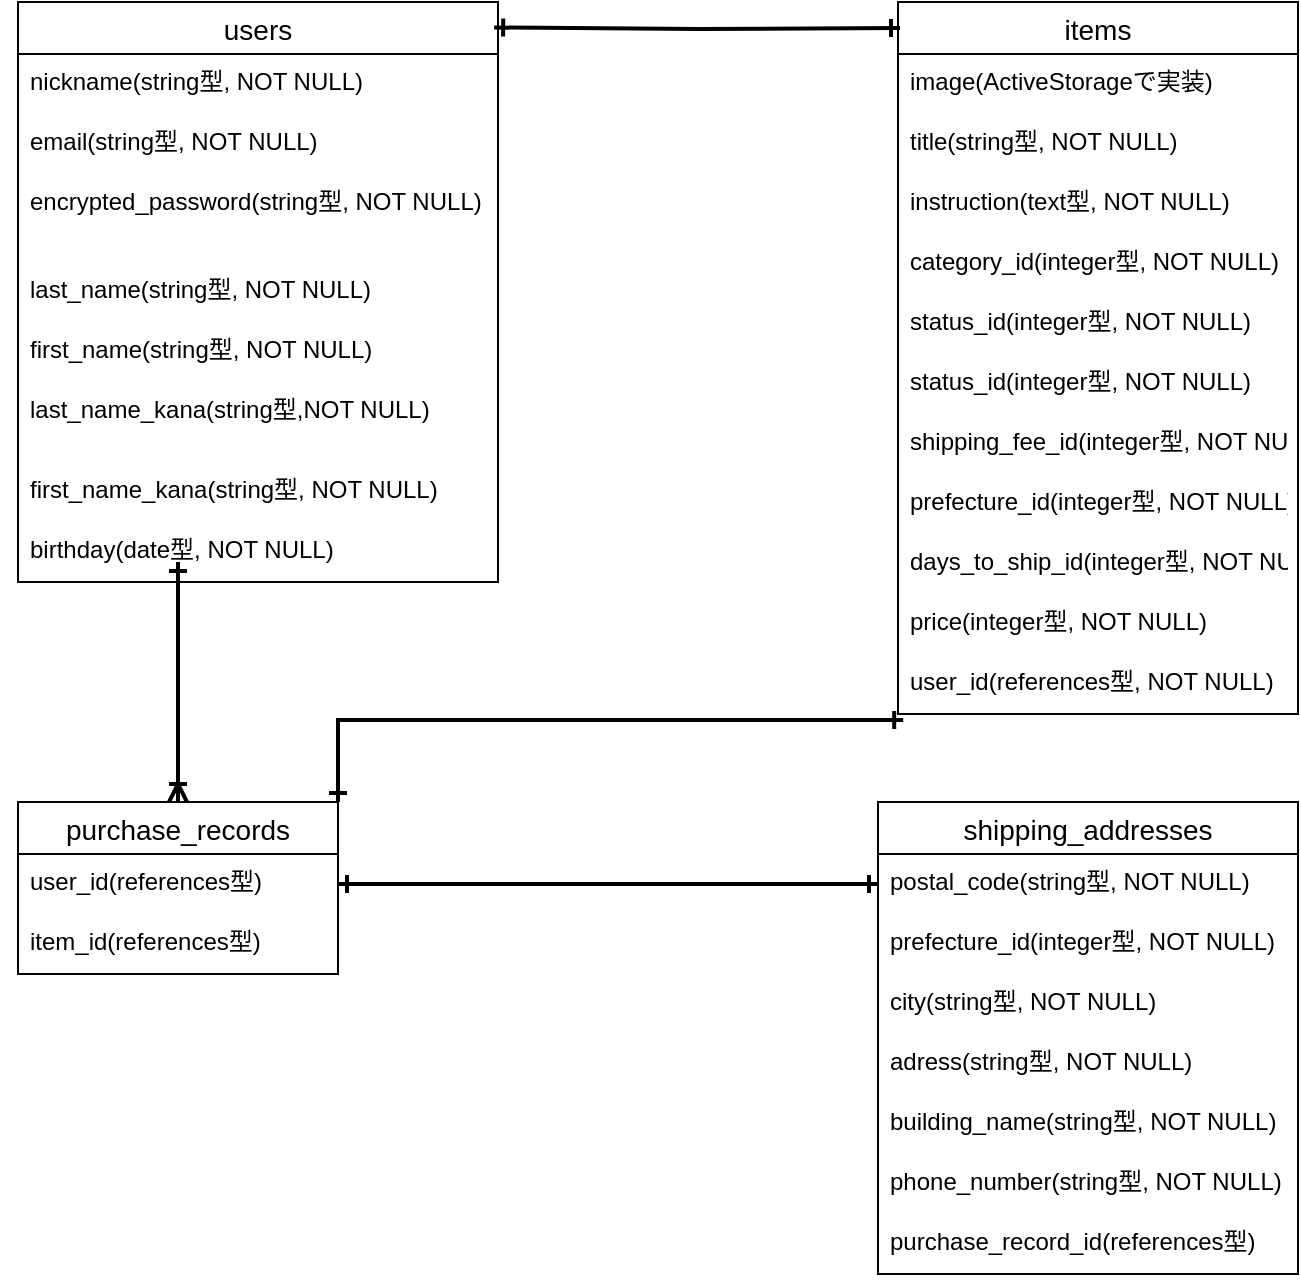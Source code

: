 <mxfile>
    <diagram id="cugueQXy4Ka1Vl9dfcgO" name="ページ1">
        <mxGraphModel dx="802" dy="635" grid="1" gridSize="10" guides="1" tooltips="1" connect="1" arrows="1" fold="1" page="1" pageScale="1" pageWidth="827" pageHeight="1169" math="0" shadow="0">
            <root>
                <mxCell id="0"/>
                <mxCell id="1" parent="0"/>
                <mxCell id="2" value="users" style="swimlane;fontStyle=0;childLayout=stackLayout;horizontal=1;startSize=26;horizontalStack=0;resizeParent=1;resizeParentMax=0;resizeLast=0;collapsible=1;marginBottom=0;align=center;fontSize=14;" vertex="1" parent="1">
                    <mxGeometry x="80" y="80" width="240" height="290" as="geometry">
                        <mxRectangle x="60" y="120" width="70" height="26" as="alternateBounds"/>
                    </mxGeometry>
                </mxCell>
                <mxCell id="3" value="nickname(string型, NOT NULL)" style="text;strokeColor=none;fillColor=none;spacingLeft=4;spacingRight=4;overflow=hidden;rotatable=0;points=[[0,0.5],[1,0.5]];portConstraint=eastwest;fontSize=12;" vertex="1" parent="2">
                    <mxGeometry y="26" width="240" height="30" as="geometry"/>
                </mxCell>
                <mxCell id="4" value="email(string型, NOT NULL)" style="text;strokeColor=none;fillColor=none;spacingLeft=4;spacingRight=4;overflow=hidden;rotatable=0;points=[[0,0.5],[1,0.5]];portConstraint=eastwest;fontSize=12;" vertex="1" parent="2">
                    <mxGeometry y="56" width="240" height="30" as="geometry"/>
                </mxCell>
                <mxCell id="5" value="encrypted_password(string型, NOT NULL)" style="text;strokeColor=none;fillColor=none;spacingLeft=4;spacingRight=4;overflow=hidden;rotatable=0;points=[[0,0.5],[1,0.5]];portConstraint=eastwest;fontSize=12;" vertex="1" parent="2">
                    <mxGeometry y="86" width="240" height="44" as="geometry"/>
                </mxCell>
                <mxCell id="11" value="last_name(string型, NOT NULL)" style="text;strokeColor=none;fillColor=none;spacingLeft=4;spacingRight=4;overflow=hidden;rotatable=0;points=[[0,0.5],[1,0.5]];portConstraint=eastwest;fontSize=12;" vertex="1" parent="2">
                    <mxGeometry y="130" width="240" height="30" as="geometry"/>
                </mxCell>
                <mxCell id="10" value="first_name(string型, NOT NULL)" style="text;strokeColor=none;fillColor=none;spacingLeft=4;spacingRight=4;overflow=hidden;rotatable=0;points=[[0,0.5],[1,0.5]];portConstraint=eastwest;fontSize=12;" vertex="1" parent="2">
                    <mxGeometry y="160" width="240" height="30" as="geometry"/>
                </mxCell>
                <mxCell id="13" value="last_name_kana(string型,NOT NULL)" style="text;strokeColor=none;fillColor=none;spacingLeft=4;spacingRight=4;overflow=hidden;rotatable=0;points=[[0,0.5],[1,0.5]];portConstraint=eastwest;fontSize=12;" vertex="1" parent="2">
                    <mxGeometry y="190" width="240" height="40" as="geometry"/>
                </mxCell>
                <mxCell id="14" value="first_name_kana(string型, NOT NULL)" style="text;strokeColor=none;fillColor=none;spacingLeft=4;spacingRight=4;overflow=hidden;rotatable=0;points=[[0,0.5],[1,0.5]];portConstraint=eastwest;fontSize=12;" vertex="1" parent="2">
                    <mxGeometry y="230" width="240" height="30" as="geometry"/>
                </mxCell>
                <mxCell id="15" value="birthday(date型, NOT NULL)" style="text;strokeColor=none;fillColor=none;spacingLeft=4;spacingRight=4;overflow=hidden;rotatable=0;points=[[0,0.5],[1,0.5]];portConstraint=eastwest;fontSize=12;" vertex="1" parent="2">
                    <mxGeometry y="260" width="240" height="30" as="geometry"/>
                </mxCell>
                <mxCell id="62" style="edgeStyle=orthogonalEdgeStyle;rounded=0;orthogonalLoop=1;jettySize=auto;html=1;exitX=0;exitY=0.5;exitDx=0;exitDy=0;strokeWidth=3;endArrow=ERone;endFill=0;entryX=0;entryY=0.5;entryDx=0;entryDy=0;" edge="1" parent="2" source="15" target="15">
                    <mxGeometry relative="1" as="geometry">
                        <mxPoint x="80" y="420" as="targetPoint"/>
                    </mxGeometry>
                </mxCell>
                <mxCell id="30" value="items" style="swimlane;fontStyle=0;childLayout=stackLayout;horizontal=1;startSize=26;horizontalStack=0;resizeParent=1;resizeParentMax=0;resizeLast=0;collapsible=1;marginBottom=0;align=center;fontSize=14;" vertex="1" parent="1">
                    <mxGeometry x="520" y="80" width="200" height="356" as="geometry"/>
                </mxCell>
                <mxCell id="31" value="image(ActiveStorageで実装)" style="text;strokeColor=none;fillColor=none;spacingLeft=4;spacingRight=4;overflow=hidden;rotatable=0;points=[[0,0.5],[1,0.5]];portConstraint=eastwest;fontSize=12;" vertex="1" parent="30">
                    <mxGeometry y="26" width="200" height="30" as="geometry"/>
                </mxCell>
                <mxCell id="32" value="title(string型, NOT NULL)" style="text;strokeColor=none;fillColor=none;spacingLeft=4;spacingRight=4;overflow=hidden;rotatable=0;points=[[0,0.5],[1,0.5]];portConstraint=eastwest;fontSize=12;" vertex="1" parent="30">
                    <mxGeometry y="56" width="200" height="30" as="geometry"/>
                </mxCell>
                <mxCell id="34" value="instruction(text型, NOT NULL)" style="text;strokeColor=none;fillColor=none;spacingLeft=4;spacingRight=4;overflow=hidden;rotatable=0;points=[[0,0.5],[1,0.5]];portConstraint=eastwest;fontSize=12;" vertex="1" parent="30">
                    <mxGeometry y="86" width="200" height="30" as="geometry"/>
                </mxCell>
                <mxCell id="33" value="category_id(integer型, NOT NULL)" style="text;strokeColor=none;fillColor=none;spacingLeft=4;spacingRight=4;overflow=hidden;rotatable=0;points=[[0,0.5],[1,0.5]];portConstraint=eastwest;fontSize=12;" vertex="1" parent="30">
                    <mxGeometry y="116" width="200" height="30" as="geometry"/>
                </mxCell>
                <mxCell id="76" value="status_id(integer型, NOT NULL)" style="text;strokeColor=none;fillColor=none;spacingLeft=4;spacingRight=4;overflow=hidden;rotatable=0;points=[[0,0.5],[1,0.5]];portConstraint=eastwest;fontSize=12;" vertex="1" parent="30">
                    <mxGeometry y="146" width="200" height="30" as="geometry"/>
                </mxCell>
                <mxCell id="36" value="status_id(integer型, NOT NULL)" style="text;strokeColor=none;fillColor=none;spacingLeft=4;spacingRight=4;overflow=hidden;rotatable=0;points=[[0,0.5],[1,0.5]];portConstraint=eastwest;fontSize=12;" vertex="1" parent="30">
                    <mxGeometry y="176" width="200" height="30" as="geometry"/>
                </mxCell>
                <mxCell id="35" value="shipping_fee_id(integer型, NOT NULL)" style="text;strokeColor=none;fillColor=none;spacingLeft=4;spacingRight=4;overflow=hidden;rotatable=0;points=[[0,0.5],[1,0.5]];portConstraint=eastwest;fontSize=12;" vertex="1" parent="30">
                    <mxGeometry y="206" width="200" height="30" as="geometry"/>
                </mxCell>
                <mxCell id="37" value="prefecture_id(integer型, NOT NULL)" style="text;strokeColor=none;fillColor=none;spacingLeft=4;spacingRight=4;overflow=hidden;rotatable=0;points=[[0,0.5],[1,0.5]];portConstraint=eastwest;fontSize=12;" vertex="1" parent="30">
                    <mxGeometry y="236" width="200" height="30" as="geometry"/>
                </mxCell>
                <mxCell id="38" value="days_to_ship_id(integer型, NOT NULL)" style="text;strokeColor=none;fillColor=none;spacingLeft=4;spacingRight=4;overflow=hidden;rotatable=0;points=[[0,0.5],[1,0.5]];portConstraint=eastwest;fontSize=12;" vertex="1" parent="30">
                    <mxGeometry y="266" width="200" height="30" as="geometry"/>
                </mxCell>
                <mxCell id="44" value="price(integer型, NOT NULL)" style="text;strokeColor=none;fillColor=none;spacingLeft=4;spacingRight=4;overflow=hidden;rotatable=0;points=[[0,0.5],[1,0.5]];portConstraint=eastwest;fontSize=12;" vertex="1" parent="30">
                    <mxGeometry y="296" width="200" height="30" as="geometry"/>
                </mxCell>
                <mxCell id="45" value="user_id(references型, NOT NULL)" style="text;strokeColor=none;fillColor=none;spacingLeft=4;spacingRight=4;overflow=hidden;rotatable=0;points=[[0,0.5],[1,0.5]];portConstraint=eastwest;fontSize=12;" vertex="1" parent="30">
                    <mxGeometry y="326" width="200" height="30" as="geometry"/>
                </mxCell>
                <mxCell id="72" style="edgeStyle=orthogonalEdgeStyle;rounded=0;orthogonalLoop=1;jettySize=auto;html=1;exitX=0.5;exitY=0;exitDx=0;exitDy=0;startArrow=ERoneToMany;startFill=0;endArrow=ERone;endFill=0;strokeWidth=2;" edge="1" parent="1" source="46">
                    <mxGeometry relative="1" as="geometry">
                        <mxPoint x="160" y="360" as="targetPoint"/>
                    </mxGeometry>
                </mxCell>
                <mxCell id="74" style="edgeStyle=orthogonalEdgeStyle;rounded=0;orthogonalLoop=1;jettySize=auto;html=1;exitX=1;exitY=0;exitDx=0;exitDy=0;entryX=0.013;entryY=1.1;entryDx=0;entryDy=0;entryPerimeter=0;startArrow=ERone;startFill=0;endArrow=ERone;endFill=0;strokeWidth=2;" edge="1" parent="1" source="46" target="45">
                    <mxGeometry relative="1" as="geometry"/>
                </mxCell>
                <mxCell id="46" value="purchase_records" style="swimlane;fontStyle=0;childLayout=stackLayout;horizontal=1;startSize=26;horizontalStack=0;resizeParent=1;resizeParentMax=0;resizeLast=0;collapsible=1;marginBottom=0;align=center;fontSize=14;" vertex="1" parent="1">
                    <mxGeometry x="80" y="480" width="160" height="86" as="geometry"/>
                </mxCell>
                <mxCell id="47" value="user_id(references型)" style="text;strokeColor=none;fillColor=none;spacingLeft=4;spacingRight=4;overflow=hidden;rotatable=0;points=[[0,0.5],[1,0.5]];portConstraint=eastwest;fontSize=12;" vertex="1" parent="46">
                    <mxGeometry y="26" width="160" height="30" as="geometry"/>
                </mxCell>
                <mxCell id="48" value="item_id(references型)" style="text;strokeColor=none;fillColor=none;spacingLeft=4;spacingRight=4;overflow=hidden;rotatable=0;points=[[0,0.5],[1,0.5]];portConstraint=eastwest;fontSize=12;" vertex="1" parent="46">
                    <mxGeometry y="56" width="160" height="30" as="geometry"/>
                </mxCell>
                <mxCell id="50" value="shipping_addresses" style="swimlane;fontStyle=0;childLayout=stackLayout;horizontal=1;startSize=26;horizontalStack=0;resizeParent=1;resizeParentMax=0;resizeLast=0;collapsible=1;marginBottom=0;align=center;fontSize=14;" vertex="1" parent="1">
                    <mxGeometry x="510" y="480" width="210" height="236" as="geometry"/>
                </mxCell>
                <mxCell id="51" value="postal_code(string型, NOT NULL)" style="text;strokeColor=none;fillColor=none;spacingLeft=4;spacingRight=4;overflow=hidden;rotatable=0;points=[[0,0.5],[1,0.5]];portConstraint=eastwest;fontSize=12;" vertex="1" parent="50">
                    <mxGeometry y="26" width="210" height="30" as="geometry"/>
                </mxCell>
                <mxCell id="52" value="prefecture_id(integer型, NOT NULL)" style="text;strokeColor=none;fillColor=none;spacingLeft=4;spacingRight=4;overflow=hidden;rotatable=0;points=[[0,0.5],[1,0.5]];portConstraint=eastwest;fontSize=12;" vertex="1" parent="50">
                    <mxGeometry y="56" width="210" height="30" as="geometry"/>
                </mxCell>
                <mxCell id="57" value="city(string型, NOT NULL)" style="text;strokeColor=none;fillColor=none;spacingLeft=4;spacingRight=4;overflow=hidden;rotatable=0;points=[[0,0.5],[1,0.5]];portConstraint=eastwest;fontSize=12;" vertex="1" parent="50">
                    <mxGeometry y="86" width="210" height="30" as="geometry"/>
                </mxCell>
                <mxCell id="55" value="adress(string型, NOT NULL)" style="text;strokeColor=none;fillColor=none;spacingLeft=4;spacingRight=4;overflow=hidden;rotatable=0;points=[[0,0.5],[1,0.5]];portConstraint=eastwest;fontSize=12;" vertex="1" parent="50">
                    <mxGeometry y="116" width="210" height="30" as="geometry"/>
                </mxCell>
                <mxCell id="56" value="building_name(string型, NOT NULL)" style="text;strokeColor=none;fillColor=none;spacingLeft=4;spacingRight=4;overflow=hidden;rotatable=0;points=[[0,0.5],[1,0.5]];portConstraint=eastwest;fontSize=12;" vertex="1" parent="50">
                    <mxGeometry y="146" width="210" height="30" as="geometry"/>
                </mxCell>
                <mxCell id="54" value="phone_number(string型, NOT NULL)" style="text;strokeColor=none;fillColor=none;spacingLeft=4;spacingRight=4;overflow=hidden;rotatable=0;points=[[0,0.5],[1,0.5]];portConstraint=eastwest;fontSize=12;" vertex="1" parent="50">
                    <mxGeometry y="176" width="210" height="30" as="geometry"/>
                </mxCell>
                <mxCell id="53" value="purchase_record_id(references型)" style="text;strokeColor=none;fillColor=none;spacingLeft=4;spacingRight=4;overflow=hidden;rotatable=0;points=[[0,0.5],[1,0.5]];portConstraint=eastwest;fontSize=12;" vertex="1" parent="50">
                    <mxGeometry y="206" width="210" height="30" as="geometry"/>
                </mxCell>
                <mxCell id="64" style="edgeStyle=orthogonalEdgeStyle;orthogonalLoop=1;jettySize=auto;html=1;exitX=1;exitY=0.5;exitDx=0;exitDy=0;entryX=0;entryY=0.5;entryDx=0;entryDy=0;startArrow=ERone;startFill=0;endArrow=ERone;endFill=0;strokeWidth=2;rounded=0;" edge="1" parent="1" source="47" target="51">
                    <mxGeometry relative="1" as="geometry"/>
                </mxCell>
                <mxCell id="75" style="edgeStyle=orthogonalEdgeStyle;rounded=0;orthogonalLoop=1;jettySize=auto;html=1;entryX=0.992;entryY=0.044;entryDx=0;entryDy=0;entryPerimeter=0;startArrow=ERone;startFill=0;endArrow=ERone;endFill=0;strokeWidth=2;" edge="1" parent="1" target="2">
                    <mxGeometry relative="1" as="geometry">
                        <mxPoint x="521" y="93" as="sourcePoint"/>
                    </mxGeometry>
                </mxCell>
            </root>
        </mxGraphModel>
    </diagram>
</mxfile>